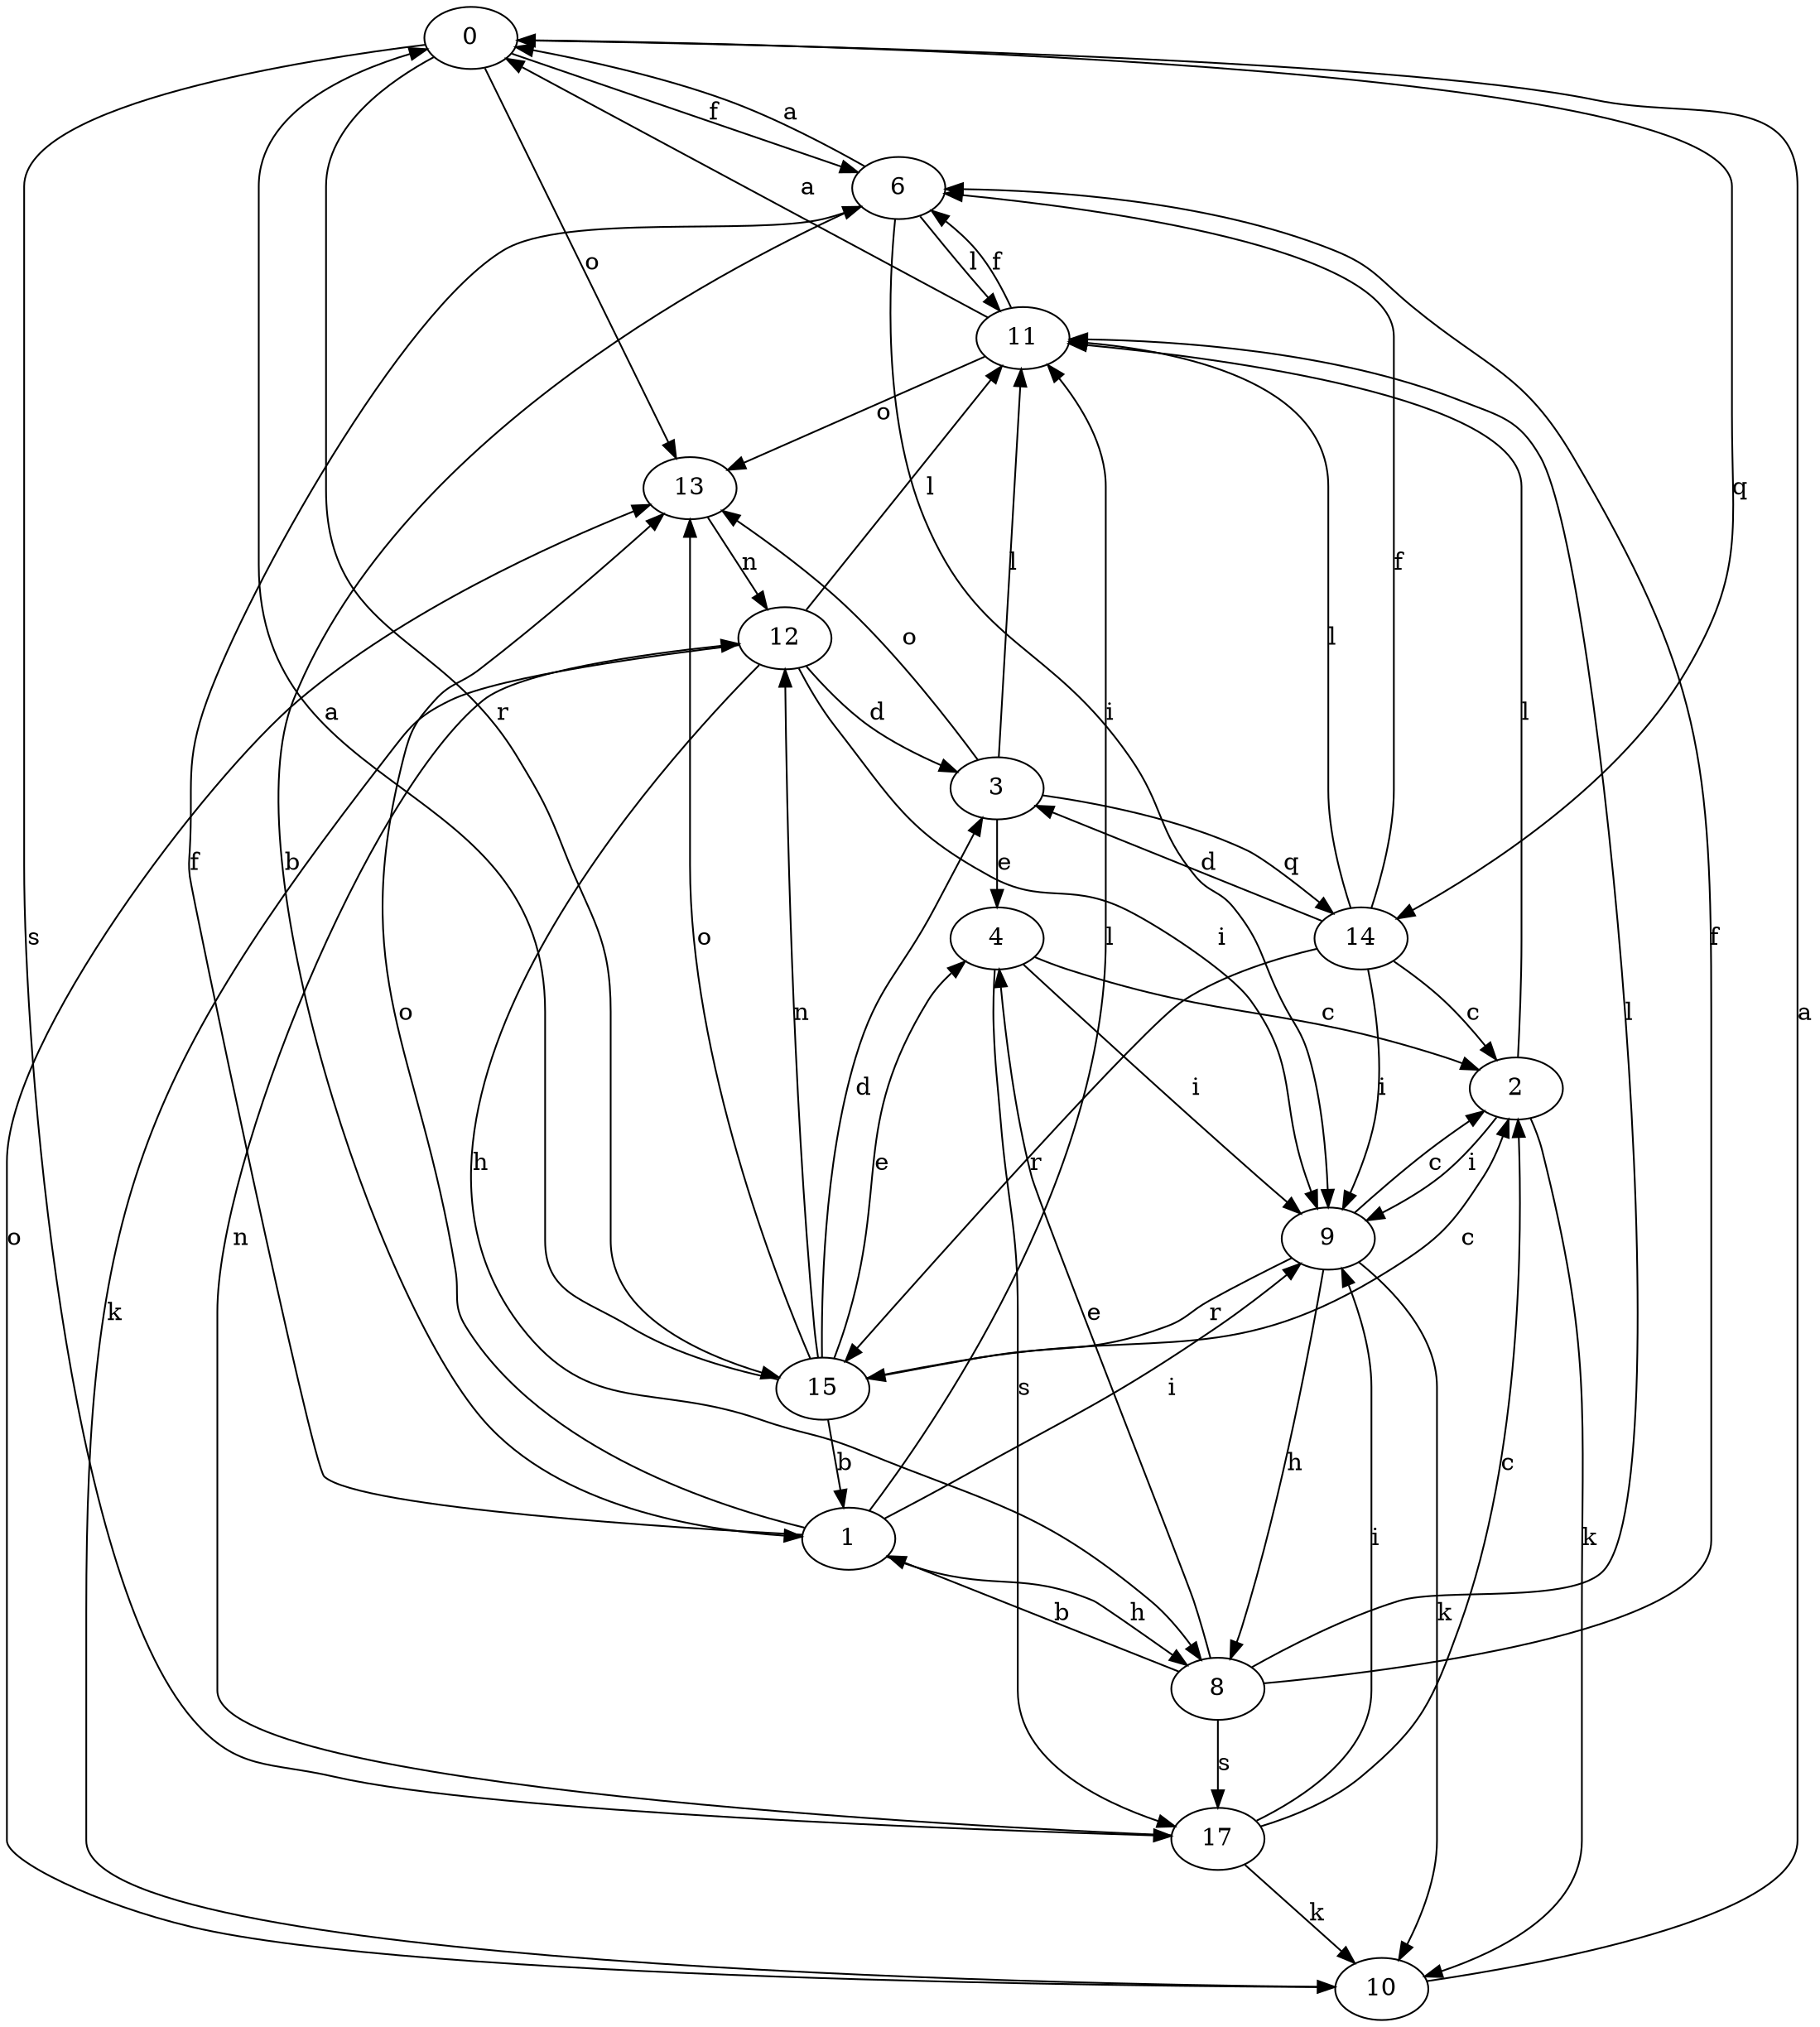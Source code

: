 strict digraph  {
0;
1;
2;
3;
4;
6;
8;
9;
10;
11;
12;
13;
14;
15;
17;
0 -> 6  [label=f];
0 -> 13  [label=o];
0 -> 14  [label=q];
0 -> 15  [label=r];
0 -> 17  [label=s];
1 -> 6  [label=f];
1 -> 8  [label=h];
1 -> 9  [label=i];
1 -> 11  [label=l];
1 -> 13  [label=o];
2 -> 9  [label=i];
2 -> 10  [label=k];
2 -> 11  [label=l];
3 -> 4  [label=e];
3 -> 11  [label=l];
3 -> 13  [label=o];
3 -> 14  [label=q];
4 -> 2  [label=c];
4 -> 9  [label=i];
4 -> 17  [label=s];
6 -> 0  [label=a];
6 -> 1  [label=b];
6 -> 9  [label=i];
6 -> 11  [label=l];
8 -> 1  [label=b];
8 -> 4  [label=e];
8 -> 6  [label=f];
8 -> 11  [label=l];
8 -> 17  [label=s];
9 -> 2  [label=c];
9 -> 8  [label=h];
9 -> 10  [label=k];
9 -> 15  [label=r];
10 -> 0  [label=a];
10 -> 13  [label=o];
11 -> 0  [label=a];
11 -> 6  [label=f];
11 -> 13  [label=o];
12 -> 3  [label=d];
12 -> 8  [label=h];
12 -> 9  [label=i];
12 -> 10  [label=k];
12 -> 11  [label=l];
13 -> 12  [label=n];
14 -> 2  [label=c];
14 -> 3  [label=d];
14 -> 6  [label=f];
14 -> 9  [label=i];
14 -> 11  [label=l];
14 -> 15  [label=r];
15 -> 0  [label=a];
15 -> 1  [label=b];
15 -> 2  [label=c];
15 -> 3  [label=d];
15 -> 4  [label=e];
15 -> 12  [label=n];
15 -> 13  [label=o];
17 -> 2  [label=c];
17 -> 9  [label=i];
17 -> 10  [label=k];
17 -> 12  [label=n];
}
